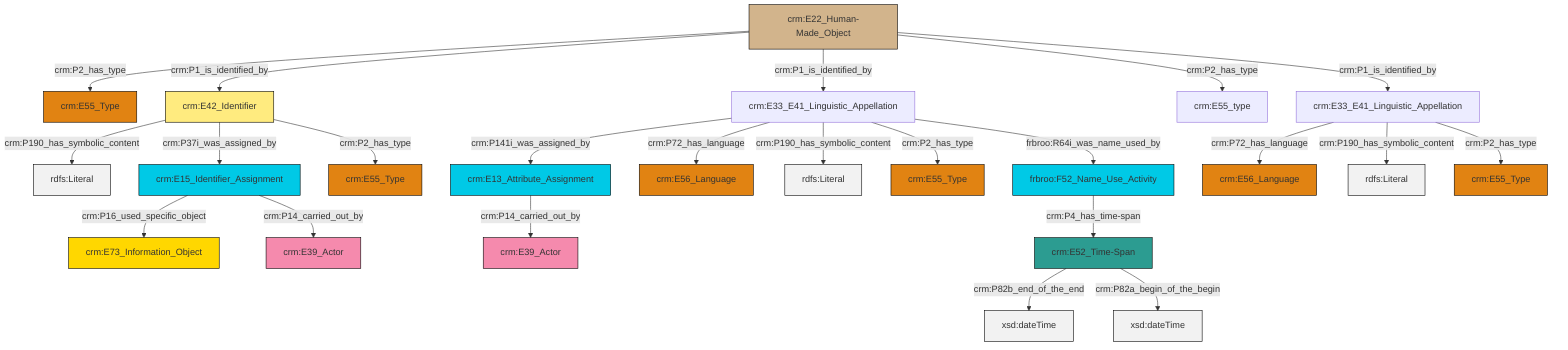 graph TD
classDef Literal fill:#f2f2f2,stroke:#000000;
classDef CRM_Entity fill:#FFFFFF,stroke:#000000;
classDef Temporal_Entity fill:#00C9E6, stroke:#000000;
classDef Type fill:#E18312, stroke:#000000;
classDef Time-Span fill:#2C9C91, stroke:#000000;
classDef Appellation fill:#FFEB7F, stroke:#000000;
classDef Place fill:#008836, stroke:#000000;
classDef Persistent_Item fill:#B266B2, stroke:#000000;
classDef Conceptual_Object fill:#FFD700, stroke:#000000;
classDef Physical_Thing fill:#D2B48C, stroke:#000000;
classDef Actor fill:#f58aad, stroke:#000000;
classDef PC_Classes fill:#4ce600, stroke:#000000;
classDef Multi fill:#cccccc,stroke:#000000;

0["crm:E33_E41_Linguistic_Appellation"]:::Default -->|crm:P72_has_language| 1["crm:E56_Language"]:::Type
2["crm:E42_Identifier"]:::Appellation -->|crm:P190_has_symbolic_content| 4[rdfs:Literal]:::Literal
5["crm:E15_Identifier_Assignment"]:::Temporal_Entity -->|crm:P16_used_specific_object| 6["crm:E73_Information_Object"]:::Conceptual_Object
7["crm:E52_Time-Span"]:::Time-Span -->|crm:P82b_end_of_the_end| 8[xsd:dateTime]:::Literal
12["crm:E33_E41_Linguistic_Appellation"]:::Default -->|crm:P141i_was_assigned_by| 13["crm:E13_Attribute_Assignment"]:::Temporal_Entity
13["crm:E13_Attribute_Assignment"]:::Temporal_Entity -->|crm:P14_carried_out_by| 18["crm:E39_Actor"]:::Actor
16["crm:E22_Human-Made_Object"]:::Physical_Thing -->|crm:P2_has_type| 19["crm:E55_Type"]:::Type
2["crm:E42_Identifier"]:::Appellation -->|crm:P37i_was_assigned_by| 5["crm:E15_Identifier_Assignment"]:::Temporal_Entity
16["crm:E22_Human-Made_Object"]:::Physical_Thing -->|crm:P1_is_identified_by| 2["crm:E42_Identifier"]:::Appellation
5["crm:E15_Identifier_Assignment"]:::Temporal_Entity -->|crm:P14_carried_out_by| 10["crm:E39_Actor"]:::Actor
12["crm:E33_E41_Linguistic_Appellation"]:::Default -->|crm:P72_has_language| 26["crm:E56_Language"]:::Type
16["crm:E22_Human-Made_Object"]:::Physical_Thing -->|crm:P1_is_identified_by| 12["crm:E33_E41_Linguistic_Appellation"]:::Default
0["crm:E33_E41_Linguistic_Appellation"]:::Default -->|crm:P190_has_symbolic_content| 32[rdfs:Literal]:::Literal
12["crm:E33_E41_Linguistic_Appellation"]:::Default -->|crm:P190_has_symbolic_content| 35[rdfs:Literal]:::Literal
12["crm:E33_E41_Linguistic_Appellation"]:::Default -->|crm:P2_has_type| 36["crm:E55_Type"]:::Type
7["crm:E52_Time-Span"]:::Time-Span -->|crm:P82a_begin_of_the_begin| 37[xsd:dateTime]:::Literal
16["crm:E22_Human-Made_Object"]:::Physical_Thing -->|crm:P2_has_type| 33["crm:E55_type"]:::Default
12["crm:E33_E41_Linguistic_Appellation"]:::Default -->|frbroo:R64i_was_name_used_by| 14["frbroo:F52_Name_Use_Activity"]:::Temporal_Entity
0["crm:E33_E41_Linguistic_Appellation"]:::Default -->|crm:P2_has_type| 28["crm:E55_Type"]:::Type
14["frbroo:F52_Name_Use_Activity"]:::Temporal_Entity -->|crm:P4_has_time-span| 7["crm:E52_Time-Span"]:::Time-Span
2["crm:E42_Identifier"]:::Appellation -->|crm:P2_has_type| 30["crm:E55_Type"]:::Type
16["crm:E22_Human-Made_Object"]:::Physical_Thing -->|crm:P1_is_identified_by| 0["crm:E33_E41_Linguistic_Appellation"]:::Default